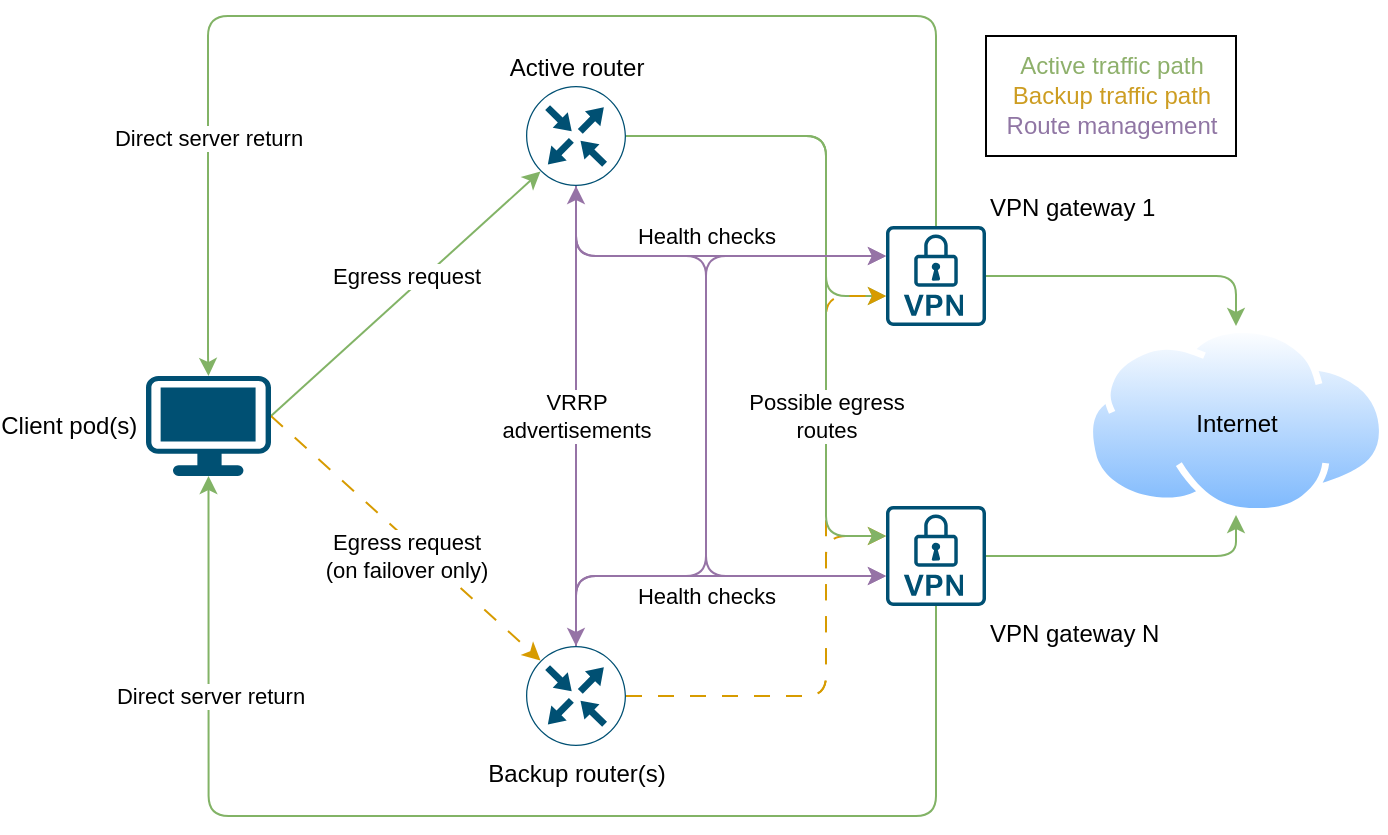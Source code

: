 <mxfile>
    <diagram name="Page-1" id="aRkRuxBFELAMFq911tWw">
        <mxGraphModel dx="1896" dy="1139" grid="1" gridSize="10" guides="1" tooltips="1" connect="1" arrows="1" fold="1" page="1" pageScale="1" pageWidth="850" pageHeight="1100" math="0" shadow="0">
            <root>
                <mxCell id="0"/>
                <mxCell id="1" parent="0"/>
                <mxCell id="ql4odA1ZGQbVucotu5OM-17" style="edgeStyle=orthogonalEdgeStyle;rounded=1;orthogonalLoop=1;jettySize=auto;html=1;exitX=1;exitY=0.5;exitDx=0;exitDy=0;exitPerimeter=0;curved=0;fillColor=#d5e8d4;strokeColor=#82b366;" parent="1" source="ql4odA1ZGQbVucotu5OM-2" target="ql4odA1ZGQbVucotu5OM-4" edge="1">
                    <mxGeometry relative="1" as="geometry">
                        <Array as="points">
                            <mxPoint x="470" y="410"/>
                            <mxPoint x="470" y="490"/>
                        </Array>
                    </mxGeometry>
                </mxCell>
                <mxCell id="ql4odA1ZGQbVucotu5OM-20" style="edgeStyle=orthogonalEdgeStyle;rounded=0;orthogonalLoop=1;jettySize=auto;html=1;exitX=0.5;exitY=1;exitDx=0;exitDy=0;exitPerimeter=0;startArrow=classic;startFill=1;fillColor=#e1d5e7;strokeColor=#9673a6;" parent="1" source="ql4odA1ZGQbVucotu5OM-2" target="ql4odA1ZGQbVucotu5OM-3" edge="1">
                    <mxGeometry relative="1" as="geometry"/>
                </mxCell>
                <mxCell id="ql4odA1ZGQbVucotu5OM-21" value="VRRP&lt;br&gt;advertisements" style="edgeLabel;html=1;align=center;verticalAlign=middle;resizable=0;points=[];" parent="ql4odA1ZGQbVucotu5OM-20" vertex="1" connectable="0">
                    <mxGeometry x="-0.019" y="-2" relative="1" as="geometry">
                        <mxPoint x="2" y="2" as="offset"/>
                    </mxGeometry>
                </mxCell>
                <mxCell id="2" style="edgeStyle=orthogonalEdgeStyle;html=1;exitX=0.5;exitY=1;exitDx=0;exitDy=0;exitPerimeter=0;rounded=1;curved=0;fillColor=#e1d5e7;strokeColor=#9673a6;" parent="1" source="ql4odA1ZGQbVucotu5OM-2" target="ql4odA1ZGQbVucotu5OM-4" edge="1">
                    <mxGeometry relative="1" as="geometry">
                        <Array as="points">
                            <mxPoint x="345" y="470"/>
                        </Array>
                    </mxGeometry>
                </mxCell>
                <mxCell id="5" style="edgeStyle=orthogonalEdgeStyle;html=1;exitX=0.5;exitY=1;exitDx=0;exitDy=0;exitPerimeter=0;fillColor=#e1d5e7;strokeColor=#9673a6;" parent="1" source="ql4odA1ZGQbVucotu5OM-2" target="ql4odA1ZGQbVucotu5OM-5" edge="1">
                    <mxGeometry relative="1" as="geometry">
                        <Array as="points">
                            <mxPoint x="345" y="470"/>
                            <mxPoint x="410" y="470"/>
                            <mxPoint x="410" y="630"/>
                        </Array>
                    </mxGeometry>
                </mxCell>
                <mxCell id="8" value="Health checks" style="edgeLabel;html=1;align=center;verticalAlign=middle;resizable=0;points=[];" parent="5" vertex="1" connectable="0">
                    <mxGeometry x="-0.42" y="1" relative="1" as="geometry">
                        <mxPoint x="-1" y="-12" as="offset"/>
                    </mxGeometry>
                </mxCell>
                <mxCell id="ql4odA1ZGQbVucotu5OM-2" value="Active router" style="sketch=0;points=[[0.5,0,0],[1,0.5,0],[0.5,1,0],[0,0.5,0],[0.145,0.145,0],[0.856,0.145,0],[0.855,0.856,0],[0.145,0.855,0]];verticalLabelPosition=top;html=1;verticalAlign=bottom;aspect=fixed;align=center;pointerEvents=1;shape=mxgraph.cisco19.rect;prIcon=router;fillColor=none;strokeColor=#005073;labelPosition=center;" parent="1" vertex="1">
                    <mxGeometry x="320" y="385" width="50" height="50" as="geometry"/>
                </mxCell>
                <mxCell id="ql4odA1ZGQbVucotu5OM-16" style="edgeStyle=orthogonalEdgeStyle;rounded=1;orthogonalLoop=1;jettySize=auto;html=1;exitX=1;exitY=0.5;exitDx=0;exitDy=0;exitPerimeter=0;curved=0;dashed=1;dashPattern=8 8;fillColor=#ffe6cc;strokeColor=#d79b00;" parent="1" source="ql4odA1ZGQbVucotu5OM-3" target="ql4odA1ZGQbVucotu5OM-5" edge="1">
                    <mxGeometry relative="1" as="geometry">
                        <Array as="points">
                            <mxPoint x="470" y="690"/>
                            <mxPoint x="470" y="610"/>
                        </Array>
                    </mxGeometry>
                </mxCell>
                <mxCell id="3" style="edgeStyle=orthogonalEdgeStyle;html=1;exitX=0.5;exitY=0;exitDx=0;exitDy=0;exitPerimeter=0;fillColor=#e1d5e7;strokeColor=#9673a6;" parent="1" source="ql4odA1ZGQbVucotu5OM-3" target="ql4odA1ZGQbVucotu5OM-5" edge="1">
                    <mxGeometry relative="1" as="geometry">
                        <Array as="points">
                            <mxPoint x="345" y="630"/>
                        </Array>
                    </mxGeometry>
                </mxCell>
                <mxCell id="4" style="edgeStyle=orthogonalEdgeStyle;html=1;exitX=0.5;exitY=0;exitDx=0;exitDy=0;exitPerimeter=0;fillColor=#e1d5e7;strokeColor=#9673a6;" parent="1" source="ql4odA1ZGQbVucotu5OM-3" target="ql4odA1ZGQbVucotu5OM-4" edge="1">
                    <mxGeometry relative="1" as="geometry">
                        <Array as="points">
                            <mxPoint x="345" y="630"/>
                            <mxPoint x="410" y="630"/>
                            <mxPoint x="410" y="470"/>
                        </Array>
                    </mxGeometry>
                </mxCell>
                <mxCell id="9" value="Health checks" style="edgeLabel;html=1;align=center;verticalAlign=middle;resizable=0;points=[];" parent="4" vertex="1" connectable="0">
                    <mxGeometry x="-0.595" y="-1" relative="1" as="geometry">
                        <mxPoint x="29" y="9" as="offset"/>
                    </mxGeometry>
                </mxCell>
                <mxCell id="19" style="edgeStyle=orthogonalEdgeStyle;html=1;exitX=1;exitY=0.5;exitDx=0;exitDy=0;exitPerimeter=0;dashed=1;dashPattern=8 8;fillColor=#ffe6cc;strokeColor=#d79b00;" parent="1" source="ql4odA1ZGQbVucotu5OM-3" target="ql4odA1ZGQbVucotu5OM-4" edge="1">
                    <mxGeometry relative="1" as="geometry">
                        <Array as="points">
                            <mxPoint x="470" y="690"/>
                            <mxPoint x="470" y="490"/>
                        </Array>
                    </mxGeometry>
                </mxCell>
                <mxCell id="ql4odA1ZGQbVucotu5OM-3" value="Backup router(s)" style="sketch=0;points=[[0.5,0,0],[1,0.5,0],[0.5,1,0],[0,0.5,0],[0.145,0.145,0],[0.856,0.145,0],[0.855,0.856,0],[0.145,0.855,0]];verticalLabelPosition=bottom;html=1;verticalAlign=top;aspect=fixed;align=center;pointerEvents=1;shape=mxgraph.cisco19.rect;prIcon=router;fillColor=none;strokeColor=#005073;" parent="1" vertex="1">
                    <mxGeometry x="320" y="665" width="50" height="50" as="geometry"/>
                </mxCell>
                <mxCell id="ql4odA1ZGQbVucotu5OM-18" style="edgeStyle=orthogonalEdgeStyle;rounded=1;orthogonalLoop=1;jettySize=auto;html=1;entryX=0.5;entryY=0;entryDx=0;entryDy=0;curved=0;fillColor=#d5e8d4;strokeColor=#82b366;" parent="1" source="ql4odA1ZGQbVucotu5OM-4" target="ql4odA1ZGQbVucotu5OM-6" edge="1">
                    <mxGeometry relative="1" as="geometry"/>
                </mxCell>
                <mxCell id="ql4odA1ZGQbVucotu5OM-19" style="edgeStyle=orthogonalEdgeStyle;rounded=1;orthogonalLoop=1;jettySize=auto;html=1;entryX=0.5;entryY=1;entryDx=0;entryDy=0;curved=0;fillColor=#d5e8d4;strokeColor=#82b366;" parent="1" source="ql4odA1ZGQbVucotu5OM-5" target="ql4odA1ZGQbVucotu5OM-6" edge="1">
                    <mxGeometry relative="1" as="geometry"/>
                </mxCell>
                <mxCell id="ql4odA1ZGQbVucotu5OM-5" value="VPN gateway N" style="sketch=0;pointerEvents=1;shadow=0;dashed=0;html=1;strokeColor=none;fillColor=light-dark(#005073, #b2b3b4);aspect=fixed;labelPosition=right;verticalLabelPosition=bottom;verticalAlign=top;align=left;outlineConnect=0;shape=mxgraph.vvd.vpn;" parent="1" vertex="1">
                    <mxGeometry x="500" y="595" width="50" height="50" as="geometry"/>
                </mxCell>
                <mxCell id="ql4odA1ZGQbVucotu5OM-6" value="Internet" style="image;aspect=fixed;perimeter=ellipsePerimeter;html=1;align=center;shadow=0;dashed=0;spacingTop=3;image=img/lib/active_directory/internet_cloud.svg;labelPosition=center;verticalLabelPosition=middle;verticalAlign=middle;labelBackgroundColor=none;" parent="1" vertex="1">
                    <mxGeometry x="600" y="505" width="150" height="94.5" as="geometry"/>
                </mxCell>
                <mxCell id="ql4odA1ZGQbVucotu5OM-8" style="rounded=0;orthogonalLoop=1;jettySize=auto;html=1;exitX=1;exitY=0.4;exitDx=0;exitDy=0;exitPerimeter=0;entryX=0.145;entryY=0.855;entryDx=0;entryDy=0;entryPerimeter=0;fillColor=#d5e8d4;strokeColor=#82b366;" parent="1" source="ql4odA1ZGQbVucotu5OM-11" target="ql4odA1ZGQbVucotu5OM-2" edge="1">
                    <mxGeometry relative="1" as="geometry">
                        <mxPoint x="209.25" y="525.75" as="sourcePoint"/>
                    </mxGeometry>
                </mxCell>
                <mxCell id="17" value="Egress request" style="edgeLabel;html=1;align=center;verticalAlign=middle;resizable=0;points=[];" parent="ql4odA1ZGQbVucotu5OM-8" vertex="1" connectable="0">
                    <mxGeometry x="-0.081" y="-1" relative="1" as="geometry">
                        <mxPoint x="5" y="-15" as="offset"/>
                    </mxGeometry>
                </mxCell>
                <mxCell id="ql4odA1ZGQbVucotu5OM-9" style="rounded=0;orthogonalLoop=1;jettySize=auto;html=1;exitX=1;exitY=0.4;exitDx=0;exitDy=0;exitPerimeter=0;entryX=0.145;entryY=0.145;entryDx=0;entryDy=0;entryPerimeter=0;endArrow=classic;endFill=1;dashed=1;dashPattern=8 8;fillColor=#ffe6cc;strokeColor=#d79b00;" parent="1" source="ql4odA1ZGQbVucotu5OM-11" target="ql4odA1ZGQbVucotu5OM-3" edge="1">
                    <mxGeometry relative="1" as="geometry">
                        <mxPoint x="209.25" y="574.25" as="sourcePoint"/>
                    </mxGeometry>
                </mxCell>
                <mxCell id="16" value="Egress request&lt;br&gt;(on failover only)" style="edgeLabel;html=1;align=center;verticalAlign=middle;resizable=0;points=[];labelBackgroundColor=default;" parent="ql4odA1ZGQbVucotu5OM-9" vertex="1" connectable="0">
                    <mxGeometry x="-0.015" y="-1" relative="1" as="geometry">
                        <mxPoint x="2" y="9" as="offset"/>
                    </mxGeometry>
                </mxCell>
                <mxCell id="ql4odA1ZGQbVucotu5OM-11" value="Client pod(s)&amp;nbsp;" style="points=[[0.03,0.03,0],[0.5,0,0],[0.97,0.03,0],[1,0.4,0],[0.97,0.745,0],[0.5,1,0],[0.03,0.745,0],[0,0.4,0]];verticalLabelPosition=middle;sketch=0;html=1;verticalAlign=middle;aspect=fixed;align=right;pointerEvents=1;shape=mxgraph.cisco19.workstation;fillColor=#005073;strokeColor=none;labelPosition=left;" parent="1" vertex="1">
                    <mxGeometry x="130" y="530" width="62.5" height="50" as="geometry"/>
                </mxCell>
                <mxCell id="11" style="edgeStyle=orthogonalEdgeStyle;html=1;fillColor=#d5e8d4;strokeColor=#82b366;entryX=0.5;entryY=0;entryDx=0;entryDy=0;entryPerimeter=0;jumpStyle=none;" parent="1" source="ql4odA1ZGQbVucotu5OM-4" target="ql4odA1ZGQbVucotu5OM-11" edge="1">
                    <mxGeometry relative="1" as="geometry">
                        <mxPoint x="513.75" y="445" as="sourcePoint"/>
                        <mxPoint x="150" y="520" as="targetPoint"/>
                        <Array as="points">
                            <mxPoint x="525" y="350"/>
                            <mxPoint x="161" y="350"/>
                            <mxPoint x="161" y="520"/>
                        </Array>
                    </mxGeometry>
                </mxCell>
                <mxCell id="14" value="Direct server return" style="edgeLabel;html=1;align=center;verticalAlign=middle;resizable=0;points=[];labelBackgroundColor=default;" parent="11" vertex="1" connectable="0">
                    <mxGeometry x="0.77" relative="1" as="geometry">
                        <mxPoint y="-45" as="offset"/>
                    </mxGeometry>
                </mxCell>
                <mxCell id="13" style="edgeStyle=orthogonalEdgeStyle;html=1;entryX=0.5;entryY=1;entryDx=0;entryDy=0;entryPerimeter=0;fillColor=#d5e8d4;strokeColor=#82b366;" parent="1" source="ql4odA1ZGQbVucotu5OM-5" target="ql4odA1ZGQbVucotu5OM-11" edge="1">
                    <mxGeometry relative="1" as="geometry">
                        <Array as="points">
                            <mxPoint x="525" y="750"/>
                            <mxPoint x="161" y="750"/>
                        </Array>
                    </mxGeometry>
                </mxCell>
                <mxCell id="15" value="Direct server return" style="edgeLabel;html=1;align=center;verticalAlign=middle;resizable=0;points=[];" parent="13" vertex="1" connectable="0">
                    <mxGeometry x="0.711" y="2" relative="1" as="geometry">
                        <mxPoint x="2" y="18" as="offset"/>
                    </mxGeometry>
                </mxCell>
                <mxCell id="ql4odA1ZGQbVucotu5OM-4" value="VPN gateway 1" style="sketch=0;pointerEvents=1;shadow=0;dashed=0;html=1;strokeColor=none;fillColor=light-dark(#005073, #b2b3b4);aspect=fixed;labelPosition=right;verticalLabelPosition=top;verticalAlign=bottom;align=left;outlineConnect=0;shape=mxgraph.vvd.vpn;" parent="1" vertex="1">
                    <mxGeometry x="500" y="455" width="50" height="50" as="geometry"/>
                </mxCell>
                <mxCell id="18" style="edgeStyle=orthogonalEdgeStyle;html=1;exitX=1;exitY=0.5;exitDx=0;exitDy=0;exitPerimeter=0;jumpStyle=gap;strokeColor=#82b366;fillColor=#d5e8d4;" parent="1" source="ql4odA1ZGQbVucotu5OM-2" target="ql4odA1ZGQbVucotu5OM-5" edge="1">
                    <mxGeometry relative="1" as="geometry">
                        <Array as="points">
                            <mxPoint x="470" y="410"/>
                            <mxPoint x="470" y="610"/>
                        </Array>
                    </mxGeometry>
                </mxCell>
                <mxCell id="20" value="Possible egress&lt;div&gt;routes&lt;/div&gt;" style="edgeLabel;html=1;align=center;verticalAlign=middle;resizable=0;points=[];" parent="18" vertex="1" connectable="0">
                    <mxGeometry x="0.377" relative="1" as="geometry">
                        <mxPoint y="13" as="offset"/>
                    </mxGeometry>
                </mxCell>
                <mxCell id="25" value="" style="group" parent="1" vertex="1" connectable="0">
                    <mxGeometry x="550" y="360" width="125" height="60" as="geometry"/>
                </mxCell>
                <mxCell id="21" value="" style="rounded=0;whiteSpace=wrap;html=1;labelBackgroundColor=none;fillColor=none;" parent="25" vertex="1">
                    <mxGeometry width="125" height="60" as="geometry"/>
                </mxCell>
                <mxCell id="22" value="Active traffic path" style="text;html=1;align=center;verticalAlign=middle;whiteSpace=wrap;rounded=0;fontColor=light-dark(#8eb06b, #ededed);" parent="25" vertex="1">
                    <mxGeometry x="12.5" y="10" width="100" height="10" as="geometry"/>
                </mxCell>
                <mxCell id="23" value="Backup traffic path" style="text;html=1;align=center;verticalAlign=middle;whiteSpace=wrap;rounded=0;fontColor=light-dark(#cd9d22, #ededed);" parent="25" vertex="1">
                    <mxGeometry x="7.5" y="25" width="110" height="10" as="geometry"/>
                </mxCell>
                <mxCell id="24" value="Route management" style="text;html=1;align=center;verticalAlign=middle;whiteSpace=wrap;rounded=0;fontColor=light-dark(#9076a4, #ededed);" parent="25" vertex="1">
                    <mxGeometry x="7.5" y="40" width="110" height="10" as="geometry"/>
                </mxCell>
            </root>
        </mxGraphModel>
    </diagram>
</mxfile>
